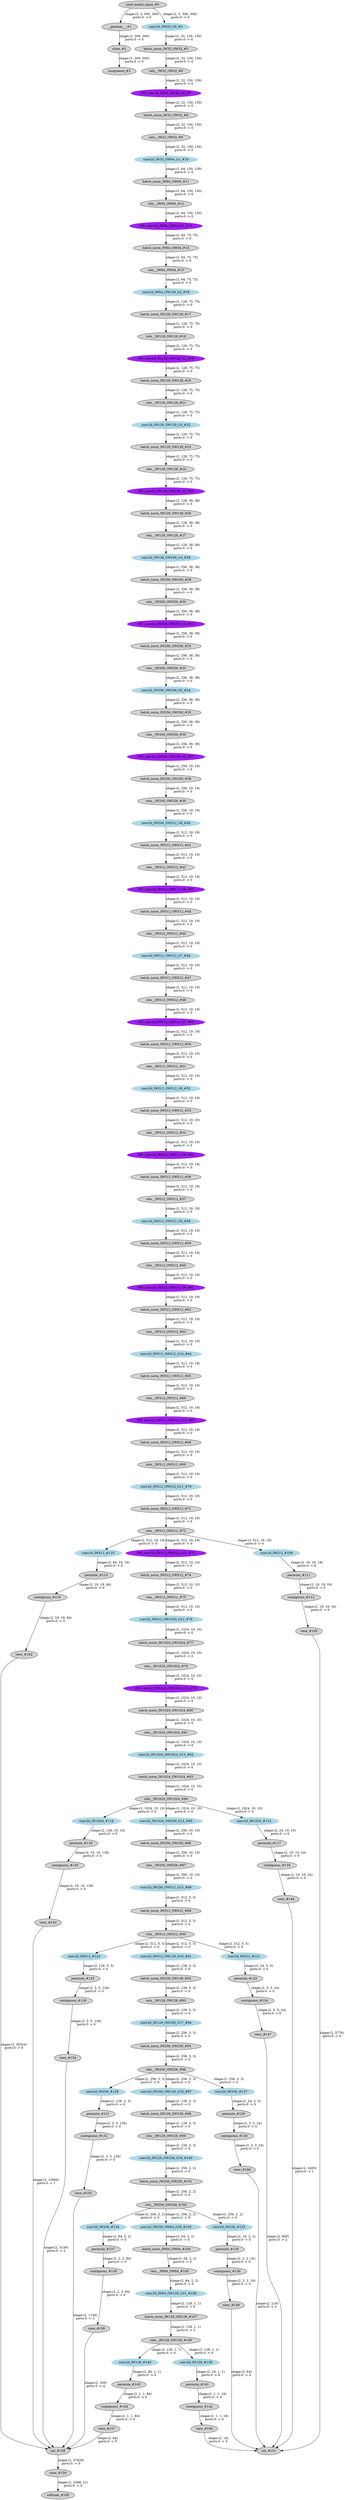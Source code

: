 strict digraph  {
"0 /nncf_model_input_0" [id=0, label="nncf_model_input_#0", style=filled, type=nncf_model_input];
"1 MobileNetSSD/__getitem___0" [id=1, label="__getitem___#1", style=filled, type=__getitem__];
"2 MobileNetSSD/clone_0" [id=2, label="clone_#2", style=filled, type=clone];
"3 MobileNetSSD/unsqueeze_0" [id=3, label="unsqueeze_#3", style=filled, type=unsqueeze];
"4 MobileNetSSD/MultiOutputSequential[basenet]/Sequential[0]/NNCFConv2d[0]/conv2d_0" [color=lightblue, id=4, label="conv2d_OW32_G0_#4", style=filled, type=conv2d];
"5 MobileNetSSD/MultiOutputSequential[basenet]/Sequential[0]/NNCFBatchNorm2d[1]/batch_norm_0" [id=5, label="batch_norm_IW32_OW32_#5", style=filled, type=batch_norm];
"6 MobileNetSSD/MultiOutputSequential[basenet]/Sequential[0]/ReLU[2]/relu__0" [id=6, label="relu__IW32_OW32_#6", style=filled, type=relu_];
"7 MobileNetSSD/MultiOutputSequential[basenet]/Sequential[1]/NNCFConv2d[0]/conv2d_0" [color=purple, id=7, label="DW_conv2d_IW32_OW32_G0_#7", style=filled, type=conv2d];
"8 MobileNetSSD/MultiOutputSequential[basenet]/Sequential[1]/NNCFBatchNorm2d[1]/batch_norm_0" [id=8, label="batch_norm_IW32_OW32_#8", style=filled, type=batch_norm];
"9 MobileNetSSD/MultiOutputSequential[basenet]/Sequential[1]/ReLU[2]/relu__0" [id=9, label="relu__IW32_OW32_#9", style=filled, type=relu_];
"10 MobileNetSSD/MultiOutputSequential[basenet]/Sequential[1]/NNCFConv2d[3]/conv2d_0" [color=lightblue, id=10, label="conv2d_IW32_OW64_G1_#10", style=filled, type=conv2d];
"11 MobileNetSSD/MultiOutputSequential[basenet]/Sequential[1]/NNCFBatchNorm2d[4]/batch_norm_0" [id=11, label="batch_norm_IW64_OW64_#11", style=filled, type=batch_norm];
"12 MobileNetSSD/MultiOutputSequential[basenet]/Sequential[1]/ReLU[5]/relu__0" [id=12, label="relu__IW64_OW64_#12", style=filled, type=relu_];
"13 MobileNetSSD/MultiOutputSequential[basenet]/Sequential[2]/NNCFConv2d[0]/conv2d_0" [color=purple, id=13, label="DW_conv2d_IW64_OW64_G1_#13", style=filled, type=conv2d];
"14 MobileNetSSD/MultiOutputSequential[basenet]/Sequential[2]/NNCFBatchNorm2d[1]/batch_norm_0" [id=14, label="batch_norm_IW64_OW64_#14", style=filled, type=batch_norm];
"15 MobileNetSSD/MultiOutputSequential[basenet]/Sequential[2]/ReLU[2]/relu__0" [id=15, label="relu__IW64_OW64_#15", style=filled, type=relu_];
"16 MobileNetSSD/MultiOutputSequential[basenet]/Sequential[2]/NNCFConv2d[3]/conv2d_0" [color=lightblue, id=16, label="conv2d_IW64_OW128_G2_#16", style=filled, type=conv2d];
"17 MobileNetSSD/MultiOutputSequential[basenet]/Sequential[2]/NNCFBatchNorm2d[4]/batch_norm_0" [id=17, label="batch_norm_IW128_OW128_#17", style=filled, type=batch_norm];
"18 MobileNetSSD/MultiOutputSequential[basenet]/Sequential[2]/ReLU[5]/relu__0" [id=18, label="relu__IW128_OW128_#18", style=filled, type=relu_];
"19 MobileNetSSD/MultiOutputSequential[basenet]/Sequential[3]/NNCFConv2d[0]/conv2d_0" [color=purple, id=19, label="DW_conv2d_IW128_OW128_G2_#19", style=filled, type=conv2d];
"20 MobileNetSSD/MultiOutputSequential[basenet]/Sequential[3]/NNCFBatchNorm2d[1]/batch_norm_0" [id=20, label="batch_norm_IW128_OW128_#20", style=filled, type=batch_norm];
"21 MobileNetSSD/MultiOutputSequential[basenet]/Sequential[3]/ReLU[2]/relu__0" [id=21, label="relu__IW128_OW128_#21", style=filled, type=relu_];
"22 MobileNetSSD/MultiOutputSequential[basenet]/Sequential[3]/NNCFConv2d[3]/conv2d_0" [color=lightblue, id=22, label="conv2d_IW128_OW128_G3_#22", style=filled, type=conv2d];
"23 MobileNetSSD/MultiOutputSequential[basenet]/Sequential[3]/NNCFBatchNorm2d[4]/batch_norm_0" [id=23, label="batch_norm_IW128_OW128_#23", style=filled, type=batch_norm];
"24 MobileNetSSD/MultiOutputSequential[basenet]/Sequential[3]/ReLU[5]/relu__0" [id=24, label="relu__IW128_OW128_#24", style=filled, type=relu_];
"25 MobileNetSSD/MultiOutputSequential[basenet]/Sequential[4]/NNCFConv2d[0]/conv2d_0" [color=purple, id=25, label="DW_conv2d_IW128_OW128_G3_#25", style=filled, type=conv2d];
"26 MobileNetSSD/MultiOutputSequential[basenet]/Sequential[4]/NNCFBatchNorm2d[1]/batch_norm_0" [id=26, label="batch_norm_IW128_OW128_#26", style=filled, type=batch_norm];
"27 MobileNetSSD/MultiOutputSequential[basenet]/Sequential[4]/ReLU[2]/relu__0" [id=27, label="relu__IW128_OW128_#27", style=filled, type=relu_];
"28 MobileNetSSD/MultiOutputSequential[basenet]/Sequential[4]/NNCFConv2d[3]/conv2d_0" [color=lightblue, id=28, label="conv2d_IW128_OW256_G4_#28", style=filled, type=conv2d];
"29 MobileNetSSD/MultiOutputSequential[basenet]/Sequential[4]/NNCFBatchNorm2d[4]/batch_norm_0" [id=29, label="batch_norm_IW256_OW256_#29", style=filled, type=batch_norm];
"30 MobileNetSSD/MultiOutputSequential[basenet]/Sequential[4]/ReLU[5]/relu__0" [id=30, label="relu__IW256_OW256_#30", style=filled, type=relu_];
"31 MobileNetSSD/MultiOutputSequential[basenet]/Sequential[5]/NNCFConv2d[0]/conv2d_0" [color=purple, id=31, label="DW_conv2d_IW256_OW256_G4_#31", style=filled, type=conv2d];
"32 MobileNetSSD/MultiOutputSequential[basenet]/Sequential[5]/NNCFBatchNorm2d[1]/batch_norm_0" [id=32, label="batch_norm_IW256_OW256_#32", style=filled, type=batch_norm];
"33 MobileNetSSD/MultiOutputSequential[basenet]/Sequential[5]/ReLU[2]/relu__0" [id=33, label="relu__IW256_OW256_#33", style=filled, type=relu_];
"34 MobileNetSSD/MultiOutputSequential[basenet]/Sequential[5]/NNCFConv2d[3]/conv2d_0" [color=lightblue, id=34, label="conv2d_IW256_OW256_G5_#34", style=filled, type=conv2d];
"35 MobileNetSSD/MultiOutputSequential[basenet]/Sequential[5]/NNCFBatchNorm2d[4]/batch_norm_0" [id=35, label="batch_norm_IW256_OW256_#35", style=filled, type=batch_norm];
"36 MobileNetSSD/MultiOutputSequential[basenet]/Sequential[5]/ReLU[5]/relu__0" [id=36, label="relu__IW256_OW256_#36", style=filled, type=relu_];
"37 MobileNetSSD/MultiOutputSequential[basenet]/Sequential[6]/NNCFConv2d[0]/conv2d_0" [color=purple, id=37, label="DW_conv2d_IW256_OW256_G5_#37", style=filled, type=conv2d];
"38 MobileNetSSD/MultiOutputSequential[basenet]/Sequential[6]/NNCFBatchNorm2d[1]/batch_norm_0" [id=38, label="batch_norm_IW256_OW256_#38", style=filled, type=batch_norm];
"39 MobileNetSSD/MultiOutputSequential[basenet]/Sequential[6]/ReLU[2]/relu__0" [id=39, label="relu__IW256_OW256_#39", style=filled, type=relu_];
"40 MobileNetSSD/MultiOutputSequential[basenet]/Sequential[6]/NNCFConv2d[3]/conv2d_0" [color=lightblue, id=40, label="conv2d_IW256_OW512_G6_#40", style=filled, type=conv2d];
"41 MobileNetSSD/MultiOutputSequential[basenet]/Sequential[6]/NNCFBatchNorm2d[4]/batch_norm_0" [id=41, label="batch_norm_IW512_OW512_#41", style=filled, type=batch_norm];
"42 MobileNetSSD/MultiOutputSequential[basenet]/Sequential[6]/ReLU[5]/relu__0" [id=42, label="relu__IW512_OW512_#42", style=filled, type=relu_];
"43 MobileNetSSD/MultiOutputSequential[basenet]/Sequential[7]/NNCFConv2d[0]/conv2d_0" [color=purple, id=43, label="DW_conv2d_IW512_OW512_G6_#43", style=filled, type=conv2d];
"44 MobileNetSSD/MultiOutputSequential[basenet]/Sequential[7]/NNCFBatchNorm2d[1]/batch_norm_0" [id=44, label="batch_norm_IW512_OW512_#44", style=filled, type=batch_norm];
"45 MobileNetSSD/MultiOutputSequential[basenet]/Sequential[7]/ReLU[2]/relu__0" [id=45, label="relu__IW512_OW512_#45", style=filled, type=relu_];
"46 MobileNetSSD/MultiOutputSequential[basenet]/Sequential[7]/NNCFConv2d[3]/conv2d_0" [color=lightblue, id=46, label="conv2d_IW512_OW512_G7_#46", style=filled, type=conv2d];
"47 MobileNetSSD/MultiOutputSequential[basenet]/Sequential[7]/NNCFBatchNorm2d[4]/batch_norm_0" [id=47, label="batch_norm_IW512_OW512_#47", style=filled, type=batch_norm];
"48 MobileNetSSD/MultiOutputSequential[basenet]/Sequential[7]/ReLU[5]/relu__0" [id=48, label="relu__IW512_OW512_#48", style=filled, type=relu_];
"49 MobileNetSSD/MultiOutputSequential[basenet]/Sequential[8]/NNCFConv2d[0]/conv2d_0" [color=purple, id=49, label="DW_conv2d_IW512_OW512_G7_#49", style=filled, type=conv2d];
"50 MobileNetSSD/MultiOutputSequential[basenet]/Sequential[8]/NNCFBatchNorm2d[1]/batch_norm_0" [id=50, label="batch_norm_IW512_OW512_#50", style=filled, type=batch_norm];
"51 MobileNetSSD/MultiOutputSequential[basenet]/Sequential[8]/ReLU[2]/relu__0" [id=51, label="relu__IW512_OW512_#51", style=filled, type=relu_];
"52 MobileNetSSD/MultiOutputSequential[basenet]/Sequential[8]/NNCFConv2d[3]/conv2d_0" [color=lightblue, id=52, label="conv2d_IW512_OW512_G8_#52", style=filled, type=conv2d];
"53 MobileNetSSD/MultiOutputSequential[basenet]/Sequential[8]/NNCFBatchNorm2d[4]/batch_norm_0" [id=53, label="batch_norm_IW512_OW512_#53", style=filled, type=batch_norm];
"54 MobileNetSSD/MultiOutputSequential[basenet]/Sequential[8]/ReLU[5]/relu__0" [id=54, label="relu__IW512_OW512_#54", style=filled, type=relu_];
"55 MobileNetSSD/MultiOutputSequential[basenet]/Sequential[9]/NNCFConv2d[0]/conv2d_0" [color=purple, id=55, label="DW_conv2d_IW512_OW512_G8_#55", style=filled, type=conv2d];
"56 MobileNetSSD/MultiOutputSequential[basenet]/Sequential[9]/NNCFBatchNorm2d[1]/batch_norm_0" [id=56, label="batch_norm_IW512_OW512_#56", style=filled, type=batch_norm];
"57 MobileNetSSD/MultiOutputSequential[basenet]/Sequential[9]/ReLU[2]/relu__0" [id=57, label="relu__IW512_OW512_#57", style=filled, type=relu_];
"58 MobileNetSSD/MultiOutputSequential[basenet]/Sequential[9]/NNCFConv2d[3]/conv2d_0" [color=lightblue, id=58, label="conv2d_IW512_OW512_G9_#58", style=filled, type=conv2d];
"59 MobileNetSSD/MultiOutputSequential[basenet]/Sequential[9]/NNCFBatchNorm2d[4]/batch_norm_0" [id=59, label="batch_norm_IW512_OW512_#59", style=filled, type=batch_norm];
"60 MobileNetSSD/MultiOutputSequential[basenet]/Sequential[9]/ReLU[5]/relu__0" [id=60, label="relu__IW512_OW512_#60", style=filled, type=relu_];
"61 MobileNetSSD/MultiOutputSequential[basenet]/Sequential[10]/NNCFConv2d[0]/conv2d_0" [color=purple, id=61, label="DW_conv2d_IW512_OW512_G9_#61", style=filled, type=conv2d];
"62 MobileNetSSD/MultiOutputSequential[basenet]/Sequential[10]/NNCFBatchNorm2d[1]/batch_norm_0" [id=62, label="batch_norm_IW512_OW512_#62", style=filled, type=batch_norm];
"63 MobileNetSSD/MultiOutputSequential[basenet]/Sequential[10]/ReLU[2]/relu__0" [id=63, label="relu__IW512_OW512_#63", style=filled, type=relu_];
"64 MobileNetSSD/MultiOutputSequential[basenet]/Sequential[10]/NNCFConv2d[3]/conv2d_0" [color=lightblue, id=64, label="conv2d_IW512_OW512_G10_#64", style=filled, type=conv2d];
"65 MobileNetSSD/MultiOutputSequential[basenet]/Sequential[10]/NNCFBatchNorm2d[4]/batch_norm_0" [id=65, label="batch_norm_IW512_OW512_#65", style=filled, type=batch_norm];
"66 MobileNetSSD/MultiOutputSequential[basenet]/Sequential[10]/ReLU[5]/relu__0" [id=66, label="relu__IW512_OW512_#66", style=filled, type=relu_];
"67 MobileNetSSD/MultiOutputSequential[basenet]/Sequential[11]/NNCFConv2d[0]/conv2d_0" [color=purple, id=67, label="DW_conv2d_IW512_OW512_G10_#67", style=filled, type=conv2d];
"68 MobileNetSSD/MultiOutputSequential[basenet]/Sequential[11]/NNCFBatchNorm2d[1]/batch_norm_0" [id=68, label="batch_norm_IW512_OW512_#68", style=filled, type=batch_norm];
"69 MobileNetSSD/MultiOutputSequential[basenet]/Sequential[11]/ReLU[2]/relu__0" [id=69, label="relu__IW512_OW512_#69", style=filled, type=relu_];
"70 MobileNetSSD/MultiOutputSequential[basenet]/Sequential[11]/NNCFConv2d[3]/conv2d_0" [color=lightblue, id=70, label="conv2d_IW512_OW512_G11_#70", style=filled, type=conv2d];
"71 MobileNetSSD/MultiOutputSequential[basenet]/Sequential[11]/NNCFBatchNorm2d[4]/batch_norm_0" [id=71, label="batch_norm_IW512_OW512_#71", style=filled, type=batch_norm];
"72 MobileNetSSD/MultiOutputSequential[basenet]/Sequential[11]/ReLU[5]/relu__0" [id=72, label="relu__IW512_OW512_#72", style=filled, type=relu_];
"73 MobileNetSSD/MultiOutputSequential[basenet]/Sequential[12]/NNCFConv2d[0]/conv2d_0" [color=purple, id=73, label="DW_conv2d_IW512_OW512_G11_#73", style=filled, type=conv2d];
"74 MobileNetSSD/MultiOutputSequential[basenet]/Sequential[12]/NNCFBatchNorm2d[1]/batch_norm_0" [id=74, label="batch_norm_IW512_OW512_#74", style=filled, type=batch_norm];
"75 MobileNetSSD/MultiOutputSequential[basenet]/Sequential[12]/ReLU[2]/relu__0" [id=75, label="relu__IW512_OW512_#75", style=filled, type=relu_];
"76 MobileNetSSD/MultiOutputSequential[basenet]/Sequential[12]/NNCFConv2d[3]/conv2d_0" [color=lightblue, id=76, label="conv2d_IW512_OW1024_G12_#76", style=filled, type=conv2d];
"77 MobileNetSSD/MultiOutputSequential[basenet]/Sequential[12]/NNCFBatchNorm2d[4]/batch_norm_0" [id=77, label="batch_norm_IW1024_OW1024_#77", style=filled, type=batch_norm];
"78 MobileNetSSD/MultiOutputSequential[basenet]/Sequential[12]/ReLU[5]/relu__0" [id=78, label="relu__IW1024_OW1024_#78", style=filled, type=relu_];
"79 MobileNetSSD/MultiOutputSequential[basenet]/Sequential[13]/NNCFConv2d[0]/conv2d_0" [color=purple, id=79, label="DW_conv2d_IW1024_OW1024_G12_#79", style=filled, type=conv2d];
"80 MobileNetSSD/MultiOutputSequential[basenet]/Sequential[13]/NNCFBatchNorm2d[1]/batch_norm_0" [id=80, label="batch_norm_IW1024_OW1024_#80", style=filled, type=batch_norm];
"81 MobileNetSSD/MultiOutputSequential[basenet]/Sequential[13]/ReLU[2]/relu__0" [id=81, label="relu__IW1024_OW1024_#81", style=filled, type=relu_];
"82 MobileNetSSD/MultiOutputSequential[basenet]/Sequential[13]/NNCFConv2d[3]/conv2d_0" [color=lightblue, id=82, label="conv2d_IW1024_OW1024_G13_#82", style=filled, type=conv2d];
"83 MobileNetSSD/MultiOutputSequential[basenet]/Sequential[13]/NNCFBatchNorm2d[4]/batch_norm_0" [id=83, label="batch_norm_IW1024_OW1024_#83", style=filled, type=batch_norm];
"84 MobileNetSSD/MultiOutputSequential[basenet]/Sequential[13]/ReLU[5]/relu__0" [id=84, label="relu__IW1024_OW1024_#84", style=filled, type=relu_];
"85 MobileNetSSD/MultiOutputSequential[extras]/Sequential[0]/NNCFConv2d[0]/conv2d_0" [color=lightblue, id=85, label="conv2d_IW1024_OW256_G14_#85", style=filled, type=conv2d];
"86 MobileNetSSD/MultiOutputSequential[extras]/Sequential[0]/NNCFBatchNorm2d[1]/batch_norm_0" [id=86, label="batch_norm_IW256_OW256_#86", style=filled, type=batch_norm];
"87 MobileNetSSD/MultiOutputSequential[extras]/Sequential[0]/ReLU[2]/relu__0" [id=87, label="relu__IW256_OW256_#87", style=filled, type=relu_];
"88 MobileNetSSD/MultiOutputSequential[extras]/Sequential[1]/NNCFConv2d[0]/conv2d_0" [color=lightblue, id=88, label="conv2d_IW256_OW512_G15_#88", style=filled, type=conv2d];
"89 MobileNetSSD/MultiOutputSequential[extras]/Sequential[1]/NNCFBatchNorm2d[1]/batch_norm_0" [id=89, label="batch_norm_IW512_OW512_#89", style=filled, type=batch_norm];
"90 MobileNetSSD/MultiOutputSequential[extras]/Sequential[1]/ReLU[2]/relu__0" [id=90, label="relu__IW512_OW512_#90", style=filled, type=relu_];
"91 MobileNetSSD/MultiOutputSequential[extras]/Sequential[2]/NNCFConv2d[0]/conv2d_0" [color=lightblue, id=91, label="conv2d_IW512_OW128_G16_#91", style=filled, type=conv2d];
"92 MobileNetSSD/MultiOutputSequential[extras]/Sequential[2]/NNCFBatchNorm2d[1]/batch_norm_0" [id=92, label="batch_norm_IW128_OW128_#92", style=filled, type=batch_norm];
"93 MobileNetSSD/MultiOutputSequential[extras]/Sequential[2]/ReLU[2]/relu__0" [id=93, label="relu__IW128_OW128_#93", style=filled, type=relu_];
"94 MobileNetSSD/MultiOutputSequential[extras]/Sequential[3]/NNCFConv2d[0]/conv2d_0" [color=lightblue, id=94, label="conv2d_IW128_OW256_G17_#94", style=filled, type=conv2d];
"95 MobileNetSSD/MultiOutputSequential[extras]/Sequential[3]/NNCFBatchNorm2d[1]/batch_norm_0" [id=95, label="batch_norm_IW256_OW256_#95", style=filled, type=batch_norm];
"96 MobileNetSSD/MultiOutputSequential[extras]/Sequential[3]/ReLU[2]/relu__0" [id=96, label="relu__IW256_OW256_#96", style=filled, type=relu_];
"97 MobileNetSSD/MultiOutputSequential[extras]/Sequential[4]/NNCFConv2d[0]/conv2d_0" [color=lightblue, id=97, label="conv2d_IW256_OW128_G18_#97", style=filled, type=conv2d];
"98 MobileNetSSD/MultiOutputSequential[extras]/Sequential[4]/NNCFBatchNorm2d[1]/batch_norm_0" [id=98, label="batch_norm_IW128_OW128_#98", style=filled, type=batch_norm];
"99 MobileNetSSD/MultiOutputSequential[extras]/Sequential[4]/ReLU[2]/relu__0" [id=99, label="relu__IW128_OW128_#99", style=filled, type=relu_];
"100 MobileNetSSD/MultiOutputSequential[extras]/Sequential[5]/NNCFConv2d[0]/conv2d_0" [color=lightblue, id=100, label="conv2d_IW128_OW256_G19_#100", style=filled, type=conv2d];
"101 MobileNetSSD/MultiOutputSequential[extras]/Sequential[5]/NNCFBatchNorm2d[1]/batch_norm_0" [id=101, label="batch_norm_IW256_OW256_#101", style=filled, type=batch_norm];
"102 MobileNetSSD/MultiOutputSequential[extras]/Sequential[5]/ReLU[2]/relu__0" [id=102, label="relu__IW256_OW256_#102", style=filled, type=relu_];
"103 MobileNetSSD/MultiOutputSequential[extras]/Sequential[6]/NNCFConv2d[0]/conv2d_0" [color=lightblue, id=103, label="conv2d_IW256_OW64_G20_#103", style=filled, type=conv2d];
"104 MobileNetSSD/MultiOutputSequential[extras]/Sequential[6]/NNCFBatchNorm2d[1]/batch_norm_0" [id=104, label="batch_norm_IW64_OW64_#104", style=filled, type=batch_norm];
"105 MobileNetSSD/MultiOutputSequential[extras]/Sequential[6]/ReLU[2]/relu__0" [id=105, label="relu__IW64_OW64_#105", style=filled, type=relu_];
"106 MobileNetSSD/MultiOutputSequential[extras]/Sequential[7]/NNCFConv2d[0]/conv2d_0" [color=lightblue, id=106, label="conv2d_IW64_OW128_G21_#106", style=filled, type=conv2d];
"107 MobileNetSSD/MultiOutputSequential[extras]/Sequential[7]/NNCFBatchNorm2d[1]/batch_norm_0" [id=107, label="batch_norm_IW128_OW128_#107", style=filled, type=batch_norm];
"108 MobileNetSSD/MultiOutputSequential[extras]/Sequential[7]/ReLU[2]/relu__0" [id=108, label="relu__IW128_OW128_#108", style=filled, type=relu_];
"109 MobileNetSSD/SSDDetectionOutput[detection_head]/ModuleList[heads]/SSDHead[0]/NNCFConv2d[loc]/conv2d_0" [color=lightblue, id=109, label="conv2d_IW512_#109", style=filled, type=conv2d];
"110 MobileNetSSD/SSDDetectionOutput[detection_head]/ModuleList[heads]/SSDHead[0]/NNCFConv2d[conf]/conv2d_0" [color=lightblue, id=110, label="conv2d_IW512_#110", style=filled, type=conv2d];
"111 MobileNetSSD/SSDDetectionOutput[detection_head]/ModuleList[heads]/SSDHead[0]/permute_0" [id=111, label="permute_#111", style=filled, type=permute];
"112 MobileNetSSD/SSDDetectionOutput[detection_head]/ModuleList[heads]/SSDHead[0]/contiguous_0" [id=112, label="contiguous_#112", style=filled, type=contiguous];
"113 MobileNetSSD/SSDDetectionOutput[detection_head]/ModuleList[heads]/SSDHead[0]/permute_1" [id=113, label="permute_#113", style=filled, type=permute];
"114 MobileNetSSD/SSDDetectionOutput[detection_head]/ModuleList[heads]/SSDHead[0]/contiguous_1" [id=114, label="contiguous_#114", style=filled, type=contiguous];
"115 MobileNetSSD/SSDDetectionOutput[detection_head]/ModuleList[heads]/SSDHead[1]/NNCFConv2d[loc]/conv2d_0" [color=lightblue, id=115, label="conv2d_IW1024_#115", style=filled, type=conv2d];
"116 MobileNetSSD/SSDDetectionOutput[detection_head]/ModuleList[heads]/SSDHead[1]/NNCFConv2d[conf]/conv2d_0" [color=lightblue, id=116, label="conv2d_IW1024_#116", style=filled, type=conv2d];
"117 MobileNetSSD/SSDDetectionOutput[detection_head]/ModuleList[heads]/SSDHead[1]/permute_0" [id=117, label="permute_#117", style=filled, type=permute];
"118 MobileNetSSD/SSDDetectionOutput[detection_head]/ModuleList[heads]/SSDHead[1]/contiguous_0" [id=118, label="contiguous_#118", style=filled, type=contiguous];
"119 MobileNetSSD/SSDDetectionOutput[detection_head]/ModuleList[heads]/SSDHead[1]/permute_1" [id=119, label="permute_#119", style=filled, type=permute];
"120 MobileNetSSD/SSDDetectionOutput[detection_head]/ModuleList[heads]/SSDHead[1]/contiguous_1" [id=120, label="contiguous_#120", style=filled, type=contiguous];
"121 MobileNetSSD/SSDDetectionOutput[detection_head]/ModuleList[heads]/SSDHead[2]/NNCFConv2d[loc]/conv2d_0" [color=lightblue, id=121, label="conv2d_IW512_#121", style=filled, type=conv2d];
"122 MobileNetSSD/SSDDetectionOutput[detection_head]/ModuleList[heads]/SSDHead[2]/NNCFConv2d[conf]/conv2d_0" [color=lightblue, id=122, label="conv2d_IW512_#122", style=filled, type=conv2d];
"123 MobileNetSSD/SSDDetectionOutput[detection_head]/ModuleList[heads]/SSDHead[2]/permute_0" [id=123, label="permute_#123", style=filled, type=permute];
"124 MobileNetSSD/SSDDetectionOutput[detection_head]/ModuleList[heads]/SSDHead[2]/contiguous_0" [id=124, label="contiguous_#124", style=filled, type=contiguous];
"125 MobileNetSSD/SSDDetectionOutput[detection_head]/ModuleList[heads]/SSDHead[2]/permute_1" [id=125, label="permute_#125", style=filled, type=permute];
"126 MobileNetSSD/SSDDetectionOutput[detection_head]/ModuleList[heads]/SSDHead[2]/contiguous_1" [id=126, label="contiguous_#126", style=filled, type=contiguous];
"127 MobileNetSSD/SSDDetectionOutput[detection_head]/ModuleList[heads]/SSDHead[3]/NNCFConv2d[loc]/conv2d_0" [color=lightblue, id=127, label="conv2d_IW256_#127", style=filled, type=conv2d];
"128 MobileNetSSD/SSDDetectionOutput[detection_head]/ModuleList[heads]/SSDHead[3]/NNCFConv2d[conf]/conv2d_0" [color=lightblue, id=128, label="conv2d_IW256_#128", style=filled, type=conv2d];
"129 MobileNetSSD/SSDDetectionOutput[detection_head]/ModuleList[heads]/SSDHead[3]/permute_0" [id=129, label="permute_#129", style=filled, type=permute];
"130 MobileNetSSD/SSDDetectionOutput[detection_head]/ModuleList[heads]/SSDHead[3]/contiguous_0" [id=130, label="contiguous_#130", style=filled, type=contiguous];
"131 MobileNetSSD/SSDDetectionOutput[detection_head]/ModuleList[heads]/SSDHead[3]/permute_1" [id=131, label="permute_#131", style=filled, type=permute];
"132 MobileNetSSD/SSDDetectionOutput[detection_head]/ModuleList[heads]/SSDHead[3]/contiguous_1" [id=132, label="contiguous_#132", style=filled, type=contiguous];
"133 MobileNetSSD/SSDDetectionOutput[detection_head]/ModuleList[heads]/SSDHead[4]/NNCFConv2d[loc]/conv2d_0" [color=lightblue, id=133, label="conv2d_IW256_#133", style=filled, type=conv2d];
"134 MobileNetSSD/SSDDetectionOutput[detection_head]/ModuleList[heads]/SSDHead[4]/NNCFConv2d[conf]/conv2d_0" [color=lightblue, id=134, label="conv2d_IW256_#134", style=filled, type=conv2d];
"135 MobileNetSSD/SSDDetectionOutput[detection_head]/ModuleList[heads]/SSDHead[4]/permute_0" [id=135, label="permute_#135", style=filled, type=permute];
"136 MobileNetSSD/SSDDetectionOutput[detection_head]/ModuleList[heads]/SSDHead[4]/contiguous_0" [id=136, label="contiguous_#136", style=filled, type=contiguous];
"137 MobileNetSSD/SSDDetectionOutput[detection_head]/ModuleList[heads]/SSDHead[4]/permute_1" [id=137, label="permute_#137", style=filled, type=permute];
"138 MobileNetSSD/SSDDetectionOutput[detection_head]/ModuleList[heads]/SSDHead[4]/contiguous_1" [id=138, label="contiguous_#138", style=filled, type=contiguous];
"139 MobileNetSSD/SSDDetectionOutput[detection_head]/ModuleList[heads]/SSDHead[5]/NNCFConv2d[loc]/conv2d_0" [color=lightblue, id=139, label="conv2d_IW128_#139", style=filled, type=conv2d];
"140 MobileNetSSD/SSDDetectionOutput[detection_head]/ModuleList[heads]/SSDHead[5]/NNCFConv2d[conf]/conv2d_0" [color=lightblue, id=140, label="conv2d_IW128_#140", style=filled, type=conv2d];
"141 MobileNetSSD/SSDDetectionOutput[detection_head]/ModuleList[heads]/SSDHead[5]/permute_0" [id=141, label="permute_#141", style=filled, type=permute];
"142 MobileNetSSD/SSDDetectionOutput[detection_head]/ModuleList[heads]/SSDHead[5]/contiguous_0" [id=142, label="contiguous_#142", style=filled, type=contiguous];
"143 MobileNetSSD/SSDDetectionOutput[detection_head]/ModuleList[heads]/SSDHead[5]/permute_1" [id=143, label="permute_#143", style=filled, type=permute];
"144 MobileNetSSD/SSDDetectionOutput[detection_head]/ModuleList[heads]/SSDHead[5]/contiguous_1" [id=144, label="contiguous_#144", style=filled, type=contiguous];
"145 MobileNetSSD/SSDDetectionOutput[detection_head]/view_0" [id=145, label="view_#145", style=filled, type=view];
"146 MobileNetSSD/SSDDetectionOutput[detection_head]/view_1" [id=146, label="view_#146", style=filled, type=view];
"147 MobileNetSSD/SSDDetectionOutput[detection_head]/view_2" [id=147, label="view_#147", style=filled, type=view];
"148 MobileNetSSD/SSDDetectionOutput[detection_head]/view_3" [id=148, label="view_#148", style=filled, type=view];
"149 MobileNetSSD/SSDDetectionOutput[detection_head]/view_4" [id=149, label="view_#149", style=filled, type=view];
"150 MobileNetSSD/SSDDetectionOutput[detection_head]/view_5" [id=150, label="view_#150", style=filled, type=view];
"151 MobileNetSSD/SSDDetectionOutput[detection_head]/cat_0" [id=151, label="cat_#151", style=filled, type=cat];
"152 MobileNetSSD/SSDDetectionOutput[detection_head]/view_6" [id=152, label="view_#152", style=filled, type=view];
"153 MobileNetSSD/SSDDetectionOutput[detection_head]/view_7" [id=153, label="view_#153", style=filled, type=view];
"154 MobileNetSSD/SSDDetectionOutput[detection_head]/view_8" [id=154, label="view_#154", style=filled, type=view];
"155 MobileNetSSD/SSDDetectionOutput[detection_head]/view_9" [id=155, label="view_#155", style=filled, type=view];
"156 MobileNetSSD/SSDDetectionOutput[detection_head]/view_10" [id=156, label="view_#156", style=filled, type=view];
"157 MobileNetSSD/SSDDetectionOutput[detection_head]/view_11" [id=157, label="view_#157", style=filled, type=view];
"158 MobileNetSSD/SSDDetectionOutput[detection_head]/cat_1" [id=158, label="cat_#158", style=filled, type=cat];
"159 MobileNetSSD/SSDDetectionOutput[detection_head]/view_12" [id=159, label="view_#159", style=filled, type=view];
"160 MobileNetSSD/SSDDetectionOutput[detection_head]/softmax_0" [id=160, label="softmax_#160", style=filled, type=softmax];
"0 /nncf_model_input_0" -> "1 MobileNetSSD/__getitem___0"  [label="shape:(2, 3, 300, 300)\nports:0 -> 0", style=solid];
"0 /nncf_model_input_0" -> "4 MobileNetSSD/MultiOutputSequential[basenet]/Sequential[0]/NNCFConv2d[0]/conv2d_0"  [label="shape:(2, 3, 300, 300)\nports:0 -> 0", style=solid];
"1 MobileNetSSD/__getitem___0" -> "2 MobileNetSSD/clone_0"  [label="shape:(3, 300, 300)\nports:0 -> 0", style=solid];
"2 MobileNetSSD/clone_0" -> "3 MobileNetSSD/unsqueeze_0"  [label="shape:(3, 300, 300)\nports:0 -> 0", style=solid];
"4 MobileNetSSD/MultiOutputSequential[basenet]/Sequential[0]/NNCFConv2d[0]/conv2d_0" -> "5 MobileNetSSD/MultiOutputSequential[basenet]/Sequential[0]/NNCFBatchNorm2d[1]/batch_norm_0"  [label="shape:(2, 32, 150, 150)\nports:0 -> 0", style=solid];
"5 MobileNetSSD/MultiOutputSequential[basenet]/Sequential[0]/NNCFBatchNorm2d[1]/batch_norm_0" -> "6 MobileNetSSD/MultiOutputSequential[basenet]/Sequential[0]/ReLU[2]/relu__0"  [label="shape:(2, 32, 150, 150)\nports:0 -> 0", style=solid];
"6 MobileNetSSD/MultiOutputSequential[basenet]/Sequential[0]/ReLU[2]/relu__0" -> "7 MobileNetSSD/MultiOutputSequential[basenet]/Sequential[1]/NNCFConv2d[0]/conv2d_0"  [label="shape:(2, 32, 150, 150)\nports:0 -> 0", style=solid];
"7 MobileNetSSD/MultiOutputSequential[basenet]/Sequential[1]/NNCFConv2d[0]/conv2d_0" -> "8 MobileNetSSD/MultiOutputSequential[basenet]/Sequential[1]/NNCFBatchNorm2d[1]/batch_norm_0"  [label="shape:(2, 32, 150, 150)\nports:0 -> 0", style=solid];
"8 MobileNetSSD/MultiOutputSequential[basenet]/Sequential[1]/NNCFBatchNorm2d[1]/batch_norm_0" -> "9 MobileNetSSD/MultiOutputSequential[basenet]/Sequential[1]/ReLU[2]/relu__0"  [label="shape:(2, 32, 150, 150)\nports:0 -> 0", style=solid];
"9 MobileNetSSD/MultiOutputSequential[basenet]/Sequential[1]/ReLU[2]/relu__0" -> "10 MobileNetSSD/MultiOutputSequential[basenet]/Sequential[1]/NNCFConv2d[3]/conv2d_0"  [label="shape:(2, 32, 150, 150)\nports:0 -> 0", style=solid];
"10 MobileNetSSD/MultiOutputSequential[basenet]/Sequential[1]/NNCFConv2d[3]/conv2d_0" -> "11 MobileNetSSD/MultiOutputSequential[basenet]/Sequential[1]/NNCFBatchNorm2d[4]/batch_norm_0"  [label="shape:(2, 64, 150, 150)\nports:0 -> 0", style=solid];
"11 MobileNetSSD/MultiOutputSequential[basenet]/Sequential[1]/NNCFBatchNorm2d[4]/batch_norm_0" -> "12 MobileNetSSD/MultiOutputSequential[basenet]/Sequential[1]/ReLU[5]/relu__0"  [label="shape:(2, 64, 150, 150)\nports:0 -> 0", style=solid];
"12 MobileNetSSD/MultiOutputSequential[basenet]/Sequential[1]/ReLU[5]/relu__0" -> "13 MobileNetSSD/MultiOutputSequential[basenet]/Sequential[2]/NNCFConv2d[0]/conv2d_0"  [label="shape:(2, 64, 150, 150)\nports:0 -> 0", style=solid];
"13 MobileNetSSD/MultiOutputSequential[basenet]/Sequential[2]/NNCFConv2d[0]/conv2d_0" -> "14 MobileNetSSD/MultiOutputSequential[basenet]/Sequential[2]/NNCFBatchNorm2d[1]/batch_norm_0"  [label="shape:(2, 64, 75, 75)\nports:0 -> 0", style=solid];
"14 MobileNetSSD/MultiOutputSequential[basenet]/Sequential[2]/NNCFBatchNorm2d[1]/batch_norm_0" -> "15 MobileNetSSD/MultiOutputSequential[basenet]/Sequential[2]/ReLU[2]/relu__0"  [label="shape:(2, 64, 75, 75)\nports:0 -> 0", style=solid];
"15 MobileNetSSD/MultiOutputSequential[basenet]/Sequential[2]/ReLU[2]/relu__0" -> "16 MobileNetSSD/MultiOutputSequential[basenet]/Sequential[2]/NNCFConv2d[3]/conv2d_0"  [label="shape:(2, 64, 75, 75)\nports:0 -> 0", style=solid];
"16 MobileNetSSD/MultiOutputSequential[basenet]/Sequential[2]/NNCFConv2d[3]/conv2d_0" -> "17 MobileNetSSD/MultiOutputSequential[basenet]/Sequential[2]/NNCFBatchNorm2d[4]/batch_norm_0"  [label="shape:(2, 128, 75, 75)\nports:0 -> 0", style=solid];
"17 MobileNetSSD/MultiOutputSequential[basenet]/Sequential[2]/NNCFBatchNorm2d[4]/batch_norm_0" -> "18 MobileNetSSD/MultiOutputSequential[basenet]/Sequential[2]/ReLU[5]/relu__0"  [label="shape:(2, 128, 75, 75)\nports:0 -> 0", style=solid];
"18 MobileNetSSD/MultiOutputSequential[basenet]/Sequential[2]/ReLU[5]/relu__0" -> "19 MobileNetSSD/MultiOutputSequential[basenet]/Sequential[3]/NNCFConv2d[0]/conv2d_0"  [label="shape:(2, 128, 75, 75)\nports:0 -> 0", style=solid];
"19 MobileNetSSD/MultiOutputSequential[basenet]/Sequential[3]/NNCFConv2d[0]/conv2d_0" -> "20 MobileNetSSD/MultiOutputSequential[basenet]/Sequential[3]/NNCFBatchNorm2d[1]/batch_norm_0"  [label="shape:(2, 128, 75, 75)\nports:0 -> 0", style=solid];
"20 MobileNetSSD/MultiOutputSequential[basenet]/Sequential[3]/NNCFBatchNorm2d[1]/batch_norm_0" -> "21 MobileNetSSD/MultiOutputSequential[basenet]/Sequential[3]/ReLU[2]/relu__0"  [label="shape:(2, 128, 75, 75)\nports:0 -> 0", style=solid];
"21 MobileNetSSD/MultiOutputSequential[basenet]/Sequential[3]/ReLU[2]/relu__0" -> "22 MobileNetSSD/MultiOutputSequential[basenet]/Sequential[3]/NNCFConv2d[3]/conv2d_0"  [label="shape:(2, 128, 75, 75)\nports:0 -> 0", style=solid];
"22 MobileNetSSD/MultiOutputSequential[basenet]/Sequential[3]/NNCFConv2d[3]/conv2d_0" -> "23 MobileNetSSD/MultiOutputSequential[basenet]/Sequential[3]/NNCFBatchNorm2d[4]/batch_norm_0"  [label="shape:(2, 128, 75, 75)\nports:0 -> 0", style=solid];
"23 MobileNetSSD/MultiOutputSequential[basenet]/Sequential[3]/NNCFBatchNorm2d[4]/batch_norm_0" -> "24 MobileNetSSD/MultiOutputSequential[basenet]/Sequential[3]/ReLU[5]/relu__0"  [label="shape:(2, 128, 75, 75)\nports:0 -> 0", style=solid];
"24 MobileNetSSD/MultiOutputSequential[basenet]/Sequential[3]/ReLU[5]/relu__0" -> "25 MobileNetSSD/MultiOutputSequential[basenet]/Sequential[4]/NNCFConv2d[0]/conv2d_0"  [label="shape:(2, 128, 75, 75)\nports:0 -> 0", style=solid];
"25 MobileNetSSD/MultiOutputSequential[basenet]/Sequential[4]/NNCFConv2d[0]/conv2d_0" -> "26 MobileNetSSD/MultiOutputSequential[basenet]/Sequential[4]/NNCFBatchNorm2d[1]/batch_norm_0"  [label="shape:(2, 128, 38, 38)\nports:0 -> 0", style=solid];
"26 MobileNetSSD/MultiOutputSequential[basenet]/Sequential[4]/NNCFBatchNorm2d[1]/batch_norm_0" -> "27 MobileNetSSD/MultiOutputSequential[basenet]/Sequential[4]/ReLU[2]/relu__0"  [label="shape:(2, 128, 38, 38)\nports:0 -> 0", style=solid];
"27 MobileNetSSD/MultiOutputSequential[basenet]/Sequential[4]/ReLU[2]/relu__0" -> "28 MobileNetSSD/MultiOutputSequential[basenet]/Sequential[4]/NNCFConv2d[3]/conv2d_0"  [label="shape:(2, 128, 38, 38)\nports:0 -> 0", style=solid];
"28 MobileNetSSD/MultiOutputSequential[basenet]/Sequential[4]/NNCFConv2d[3]/conv2d_0" -> "29 MobileNetSSD/MultiOutputSequential[basenet]/Sequential[4]/NNCFBatchNorm2d[4]/batch_norm_0"  [label="shape:(2, 256, 38, 38)\nports:0 -> 0", style=solid];
"29 MobileNetSSD/MultiOutputSequential[basenet]/Sequential[4]/NNCFBatchNorm2d[4]/batch_norm_0" -> "30 MobileNetSSD/MultiOutputSequential[basenet]/Sequential[4]/ReLU[5]/relu__0"  [label="shape:(2, 256, 38, 38)\nports:0 -> 0", style=solid];
"30 MobileNetSSD/MultiOutputSequential[basenet]/Sequential[4]/ReLU[5]/relu__0" -> "31 MobileNetSSD/MultiOutputSequential[basenet]/Sequential[5]/NNCFConv2d[0]/conv2d_0"  [label="shape:(2, 256, 38, 38)\nports:0 -> 0", style=solid];
"31 MobileNetSSD/MultiOutputSequential[basenet]/Sequential[5]/NNCFConv2d[0]/conv2d_0" -> "32 MobileNetSSD/MultiOutputSequential[basenet]/Sequential[5]/NNCFBatchNorm2d[1]/batch_norm_0"  [label="shape:(2, 256, 38, 38)\nports:0 -> 0", style=solid];
"32 MobileNetSSD/MultiOutputSequential[basenet]/Sequential[5]/NNCFBatchNorm2d[1]/batch_norm_0" -> "33 MobileNetSSD/MultiOutputSequential[basenet]/Sequential[5]/ReLU[2]/relu__0"  [label="shape:(2, 256, 38, 38)\nports:0 -> 0", style=solid];
"33 MobileNetSSD/MultiOutputSequential[basenet]/Sequential[5]/ReLU[2]/relu__0" -> "34 MobileNetSSD/MultiOutputSequential[basenet]/Sequential[5]/NNCFConv2d[3]/conv2d_0"  [label="shape:(2, 256, 38, 38)\nports:0 -> 0", style=solid];
"34 MobileNetSSD/MultiOutputSequential[basenet]/Sequential[5]/NNCFConv2d[3]/conv2d_0" -> "35 MobileNetSSD/MultiOutputSequential[basenet]/Sequential[5]/NNCFBatchNorm2d[4]/batch_norm_0"  [label="shape:(2, 256, 38, 38)\nports:0 -> 0", style=solid];
"35 MobileNetSSD/MultiOutputSequential[basenet]/Sequential[5]/NNCFBatchNorm2d[4]/batch_norm_0" -> "36 MobileNetSSD/MultiOutputSequential[basenet]/Sequential[5]/ReLU[5]/relu__0"  [label="shape:(2, 256, 38, 38)\nports:0 -> 0", style=solid];
"36 MobileNetSSD/MultiOutputSequential[basenet]/Sequential[5]/ReLU[5]/relu__0" -> "37 MobileNetSSD/MultiOutputSequential[basenet]/Sequential[6]/NNCFConv2d[0]/conv2d_0"  [label="shape:(2, 256, 38, 38)\nports:0 -> 0", style=solid];
"37 MobileNetSSD/MultiOutputSequential[basenet]/Sequential[6]/NNCFConv2d[0]/conv2d_0" -> "38 MobileNetSSD/MultiOutputSequential[basenet]/Sequential[6]/NNCFBatchNorm2d[1]/batch_norm_0"  [label="shape:(2, 256, 19, 19)\nports:0 -> 0", style=solid];
"38 MobileNetSSD/MultiOutputSequential[basenet]/Sequential[6]/NNCFBatchNorm2d[1]/batch_norm_0" -> "39 MobileNetSSD/MultiOutputSequential[basenet]/Sequential[6]/ReLU[2]/relu__0"  [label="shape:(2, 256, 19, 19)\nports:0 -> 0", style=solid];
"39 MobileNetSSD/MultiOutputSequential[basenet]/Sequential[6]/ReLU[2]/relu__0" -> "40 MobileNetSSD/MultiOutputSequential[basenet]/Sequential[6]/NNCFConv2d[3]/conv2d_0"  [label="shape:(2, 256, 19, 19)\nports:0 -> 0", style=solid];
"40 MobileNetSSD/MultiOutputSequential[basenet]/Sequential[6]/NNCFConv2d[3]/conv2d_0" -> "41 MobileNetSSD/MultiOutputSequential[basenet]/Sequential[6]/NNCFBatchNorm2d[4]/batch_norm_0"  [label="shape:(2, 512, 19, 19)\nports:0 -> 0", style=solid];
"41 MobileNetSSD/MultiOutputSequential[basenet]/Sequential[6]/NNCFBatchNorm2d[4]/batch_norm_0" -> "42 MobileNetSSD/MultiOutputSequential[basenet]/Sequential[6]/ReLU[5]/relu__0"  [label="shape:(2, 512, 19, 19)\nports:0 -> 0", style=solid];
"42 MobileNetSSD/MultiOutputSequential[basenet]/Sequential[6]/ReLU[5]/relu__0" -> "43 MobileNetSSD/MultiOutputSequential[basenet]/Sequential[7]/NNCFConv2d[0]/conv2d_0"  [label="shape:(2, 512, 19, 19)\nports:0 -> 0", style=solid];
"43 MobileNetSSD/MultiOutputSequential[basenet]/Sequential[7]/NNCFConv2d[0]/conv2d_0" -> "44 MobileNetSSD/MultiOutputSequential[basenet]/Sequential[7]/NNCFBatchNorm2d[1]/batch_norm_0"  [label="shape:(2, 512, 19, 19)\nports:0 -> 0", style=solid];
"44 MobileNetSSD/MultiOutputSequential[basenet]/Sequential[7]/NNCFBatchNorm2d[1]/batch_norm_0" -> "45 MobileNetSSD/MultiOutputSequential[basenet]/Sequential[7]/ReLU[2]/relu__0"  [label="shape:(2, 512, 19, 19)\nports:0 -> 0", style=solid];
"45 MobileNetSSD/MultiOutputSequential[basenet]/Sequential[7]/ReLU[2]/relu__0" -> "46 MobileNetSSD/MultiOutputSequential[basenet]/Sequential[7]/NNCFConv2d[3]/conv2d_0"  [label="shape:(2, 512, 19, 19)\nports:0 -> 0", style=solid];
"46 MobileNetSSD/MultiOutputSequential[basenet]/Sequential[7]/NNCFConv2d[3]/conv2d_0" -> "47 MobileNetSSD/MultiOutputSequential[basenet]/Sequential[7]/NNCFBatchNorm2d[4]/batch_norm_0"  [label="shape:(2, 512, 19, 19)\nports:0 -> 0", style=solid];
"47 MobileNetSSD/MultiOutputSequential[basenet]/Sequential[7]/NNCFBatchNorm2d[4]/batch_norm_0" -> "48 MobileNetSSD/MultiOutputSequential[basenet]/Sequential[7]/ReLU[5]/relu__0"  [label="shape:(2, 512, 19, 19)\nports:0 -> 0", style=solid];
"48 MobileNetSSD/MultiOutputSequential[basenet]/Sequential[7]/ReLU[5]/relu__0" -> "49 MobileNetSSD/MultiOutputSequential[basenet]/Sequential[8]/NNCFConv2d[0]/conv2d_0"  [label="shape:(2, 512, 19, 19)\nports:0 -> 0", style=solid];
"49 MobileNetSSD/MultiOutputSequential[basenet]/Sequential[8]/NNCFConv2d[0]/conv2d_0" -> "50 MobileNetSSD/MultiOutputSequential[basenet]/Sequential[8]/NNCFBatchNorm2d[1]/batch_norm_0"  [label="shape:(2, 512, 19, 19)\nports:0 -> 0", style=solid];
"50 MobileNetSSD/MultiOutputSequential[basenet]/Sequential[8]/NNCFBatchNorm2d[1]/batch_norm_0" -> "51 MobileNetSSD/MultiOutputSequential[basenet]/Sequential[8]/ReLU[2]/relu__0"  [label="shape:(2, 512, 19, 19)\nports:0 -> 0", style=solid];
"51 MobileNetSSD/MultiOutputSequential[basenet]/Sequential[8]/ReLU[2]/relu__0" -> "52 MobileNetSSD/MultiOutputSequential[basenet]/Sequential[8]/NNCFConv2d[3]/conv2d_0"  [label="shape:(2, 512, 19, 19)\nports:0 -> 0", style=solid];
"52 MobileNetSSD/MultiOutputSequential[basenet]/Sequential[8]/NNCFConv2d[3]/conv2d_0" -> "53 MobileNetSSD/MultiOutputSequential[basenet]/Sequential[8]/NNCFBatchNorm2d[4]/batch_norm_0"  [label="shape:(2, 512, 19, 19)\nports:0 -> 0", style=solid];
"53 MobileNetSSD/MultiOutputSequential[basenet]/Sequential[8]/NNCFBatchNorm2d[4]/batch_norm_0" -> "54 MobileNetSSD/MultiOutputSequential[basenet]/Sequential[8]/ReLU[5]/relu__0"  [label="shape:(2, 512, 19, 19)\nports:0 -> 0", style=solid];
"54 MobileNetSSD/MultiOutputSequential[basenet]/Sequential[8]/ReLU[5]/relu__0" -> "55 MobileNetSSD/MultiOutputSequential[basenet]/Sequential[9]/NNCFConv2d[0]/conv2d_0"  [label="shape:(2, 512, 19, 19)\nports:0 -> 0", style=solid];
"55 MobileNetSSD/MultiOutputSequential[basenet]/Sequential[9]/NNCFConv2d[0]/conv2d_0" -> "56 MobileNetSSD/MultiOutputSequential[basenet]/Sequential[9]/NNCFBatchNorm2d[1]/batch_norm_0"  [label="shape:(2, 512, 19, 19)\nports:0 -> 0", style=solid];
"56 MobileNetSSD/MultiOutputSequential[basenet]/Sequential[9]/NNCFBatchNorm2d[1]/batch_norm_0" -> "57 MobileNetSSD/MultiOutputSequential[basenet]/Sequential[9]/ReLU[2]/relu__0"  [label="shape:(2, 512, 19, 19)\nports:0 -> 0", style=solid];
"57 MobileNetSSD/MultiOutputSequential[basenet]/Sequential[9]/ReLU[2]/relu__0" -> "58 MobileNetSSD/MultiOutputSequential[basenet]/Sequential[9]/NNCFConv2d[3]/conv2d_0"  [label="shape:(2, 512, 19, 19)\nports:0 -> 0", style=solid];
"58 MobileNetSSD/MultiOutputSequential[basenet]/Sequential[9]/NNCFConv2d[3]/conv2d_0" -> "59 MobileNetSSD/MultiOutputSequential[basenet]/Sequential[9]/NNCFBatchNorm2d[4]/batch_norm_0"  [label="shape:(2, 512, 19, 19)\nports:0 -> 0", style=solid];
"59 MobileNetSSD/MultiOutputSequential[basenet]/Sequential[9]/NNCFBatchNorm2d[4]/batch_norm_0" -> "60 MobileNetSSD/MultiOutputSequential[basenet]/Sequential[9]/ReLU[5]/relu__0"  [label="shape:(2, 512, 19, 19)\nports:0 -> 0", style=solid];
"60 MobileNetSSD/MultiOutputSequential[basenet]/Sequential[9]/ReLU[5]/relu__0" -> "61 MobileNetSSD/MultiOutputSequential[basenet]/Sequential[10]/NNCFConv2d[0]/conv2d_0"  [label="shape:(2, 512, 19, 19)\nports:0 -> 0", style=solid];
"61 MobileNetSSD/MultiOutputSequential[basenet]/Sequential[10]/NNCFConv2d[0]/conv2d_0" -> "62 MobileNetSSD/MultiOutputSequential[basenet]/Sequential[10]/NNCFBatchNorm2d[1]/batch_norm_0"  [label="shape:(2, 512, 19, 19)\nports:0 -> 0", style=solid];
"62 MobileNetSSD/MultiOutputSequential[basenet]/Sequential[10]/NNCFBatchNorm2d[1]/batch_norm_0" -> "63 MobileNetSSD/MultiOutputSequential[basenet]/Sequential[10]/ReLU[2]/relu__0"  [label="shape:(2, 512, 19, 19)\nports:0 -> 0", style=solid];
"63 MobileNetSSD/MultiOutputSequential[basenet]/Sequential[10]/ReLU[2]/relu__0" -> "64 MobileNetSSD/MultiOutputSequential[basenet]/Sequential[10]/NNCFConv2d[3]/conv2d_0"  [label="shape:(2, 512, 19, 19)\nports:0 -> 0", style=solid];
"64 MobileNetSSD/MultiOutputSequential[basenet]/Sequential[10]/NNCFConv2d[3]/conv2d_0" -> "65 MobileNetSSD/MultiOutputSequential[basenet]/Sequential[10]/NNCFBatchNorm2d[4]/batch_norm_0"  [label="shape:(2, 512, 19, 19)\nports:0 -> 0", style=solid];
"65 MobileNetSSD/MultiOutputSequential[basenet]/Sequential[10]/NNCFBatchNorm2d[4]/batch_norm_0" -> "66 MobileNetSSD/MultiOutputSequential[basenet]/Sequential[10]/ReLU[5]/relu__0"  [label="shape:(2, 512, 19, 19)\nports:0 -> 0", style=solid];
"66 MobileNetSSD/MultiOutputSequential[basenet]/Sequential[10]/ReLU[5]/relu__0" -> "67 MobileNetSSD/MultiOutputSequential[basenet]/Sequential[11]/NNCFConv2d[0]/conv2d_0"  [label="shape:(2, 512, 19, 19)\nports:0 -> 0", style=solid];
"67 MobileNetSSD/MultiOutputSequential[basenet]/Sequential[11]/NNCFConv2d[0]/conv2d_0" -> "68 MobileNetSSD/MultiOutputSequential[basenet]/Sequential[11]/NNCFBatchNorm2d[1]/batch_norm_0"  [label="shape:(2, 512, 19, 19)\nports:0 -> 0", style=solid];
"68 MobileNetSSD/MultiOutputSequential[basenet]/Sequential[11]/NNCFBatchNorm2d[1]/batch_norm_0" -> "69 MobileNetSSD/MultiOutputSequential[basenet]/Sequential[11]/ReLU[2]/relu__0"  [label="shape:(2, 512, 19, 19)\nports:0 -> 0", style=solid];
"69 MobileNetSSD/MultiOutputSequential[basenet]/Sequential[11]/ReLU[2]/relu__0" -> "70 MobileNetSSD/MultiOutputSequential[basenet]/Sequential[11]/NNCFConv2d[3]/conv2d_0"  [label="shape:(2, 512, 19, 19)\nports:0 -> 0", style=solid];
"70 MobileNetSSD/MultiOutputSequential[basenet]/Sequential[11]/NNCFConv2d[3]/conv2d_0" -> "71 MobileNetSSD/MultiOutputSequential[basenet]/Sequential[11]/NNCFBatchNorm2d[4]/batch_norm_0"  [label="shape:(2, 512, 19, 19)\nports:0 -> 0", style=solid];
"71 MobileNetSSD/MultiOutputSequential[basenet]/Sequential[11]/NNCFBatchNorm2d[4]/batch_norm_0" -> "72 MobileNetSSD/MultiOutputSequential[basenet]/Sequential[11]/ReLU[5]/relu__0"  [label="shape:(2, 512, 19, 19)\nports:0 -> 0", style=solid];
"72 MobileNetSSD/MultiOutputSequential[basenet]/Sequential[11]/ReLU[5]/relu__0" -> "73 MobileNetSSD/MultiOutputSequential[basenet]/Sequential[12]/NNCFConv2d[0]/conv2d_0"  [label="shape:(2, 512, 19, 19)\nports:0 -> 0", style=solid];
"72 MobileNetSSD/MultiOutputSequential[basenet]/Sequential[11]/ReLU[5]/relu__0" -> "109 MobileNetSSD/SSDDetectionOutput[detection_head]/ModuleList[heads]/SSDHead[0]/NNCFConv2d[loc]/conv2d_0"  [label="shape:(2, 512, 19, 19)\nports:0 -> 0", style=solid];
"72 MobileNetSSD/MultiOutputSequential[basenet]/Sequential[11]/ReLU[5]/relu__0" -> "110 MobileNetSSD/SSDDetectionOutput[detection_head]/ModuleList[heads]/SSDHead[0]/NNCFConv2d[conf]/conv2d_0"  [label="shape:(2, 512, 19, 19)\nports:0 -> 0", style=solid];
"73 MobileNetSSD/MultiOutputSequential[basenet]/Sequential[12]/NNCFConv2d[0]/conv2d_0" -> "74 MobileNetSSD/MultiOutputSequential[basenet]/Sequential[12]/NNCFBatchNorm2d[1]/batch_norm_0"  [label="shape:(2, 512, 10, 10)\nports:0 -> 0", style=solid];
"74 MobileNetSSD/MultiOutputSequential[basenet]/Sequential[12]/NNCFBatchNorm2d[1]/batch_norm_0" -> "75 MobileNetSSD/MultiOutputSequential[basenet]/Sequential[12]/ReLU[2]/relu__0"  [label="shape:(2, 512, 10, 10)\nports:0 -> 0", style=solid];
"75 MobileNetSSD/MultiOutputSequential[basenet]/Sequential[12]/ReLU[2]/relu__0" -> "76 MobileNetSSD/MultiOutputSequential[basenet]/Sequential[12]/NNCFConv2d[3]/conv2d_0"  [label="shape:(2, 512, 10, 10)\nports:0 -> 0", style=solid];
"76 MobileNetSSD/MultiOutputSequential[basenet]/Sequential[12]/NNCFConv2d[3]/conv2d_0" -> "77 MobileNetSSD/MultiOutputSequential[basenet]/Sequential[12]/NNCFBatchNorm2d[4]/batch_norm_0"  [label="shape:(2, 1024, 10, 10)\nports:0 -> 0", style=solid];
"77 MobileNetSSD/MultiOutputSequential[basenet]/Sequential[12]/NNCFBatchNorm2d[4]/batch_norm_0" -> "78 MobileNetSSD/MultiOutputSequential[basenet]/Sequential[12]/ReLU[5]/relu__0"  [label="shape:(2, 1024, 10, 10)\nports:0 -> 0", style=solid];
"78 MobileNetSSD/MultiOutputSequential[basenet]/Sequential[12]/ReLU[5]/relu__0" -> "79 MobileNetSSD/MultiOutputSequential[basenet]/Sequential[13]/NNCFConv2d[0]/conv2d_0"  [label="shape:(2, 1024, 10, 10)\nports:0 -> 0", style=solid];
"79 MobileNetSSD/MultiOutputSequential[basenet]/Sequential[13]/NNCFConv2d[0]/conv2d_0" -> "80 MobileNetSSD/MultiOutputSequential[basenet]/Sequential[13]/NNCFBatchNorm2d[1]/batch_norm_0"  [label="shape:(2, 1024, 10, 10)\nports:0 -> 0", style=solid];
"80 MobileNetSSD/MultiOutputSequential[basenet]/Sequential[13]/NNCFBatchNorm2d[1]/batch_norm_0" -> "81 MobileNetSSD/MultiOutputSequential[basenet]/Sequential[13]/ReLU[2]/relu__0"  [label="shape:(2, 1024, 10, 10)\nports:0 -> 0", style=solid];
"81 MobileNetSSD/MultiOutputSequential[basenet]/Sequential[13]/ReLU[2]/relu__0" -> "82 MobileNetSSD/MultiOutputSequential[basenet]/Sequential[13]/NNCFConv2d[3]/conv2d_0"  [label="shape:(2, 1024, 10, 10)\nports:0 -> 0", style=solid];
"82 MobileNetSSD/MultiOutputSequential[basenet]/Sequential[13]/NNCFConv2d[3]/conv2d_0" -> "83 MobileNetSSD/MultiOutputSequential[basenet]/Sequential[13]/NNCFBatchNorm2d[4]/batch_norm_0"  [label="shape:(2, 1024, 10, 10)\nports:0 -> 0", style=solid];
"83 MobileNetSSD/MultiOutputSequential[basenet]/Sequential[13]/NNCFBatchNorm2d[4]/batch_norm_0" -> "84 MobileNetSSD/MultiOutputSequential[basenet]/Sequential[13]/ReLU[5]/relu__0"  [label="shape:(2, 1024, 10, 10)\nports:0 -> 0", style=solid];
"84 MobileNetSSD/MultiOutputSequential[basenet]/Sequential[13]/ReLU[5]/relu__0" -> "85 MobileNetSSD/MultiOutputSequential[extras]/Sequential[0]/NNCFConv2d[0]/conv2d_0"  [label="shape:(2, 1024, 10, 10)\nports:0 -> 0", style=solid];
"84 MobileNetSSD/MultiOutputSequential[basenet]/Sequential[13]/ReLU[5]/relu__0" -> "115 MobileNetSSD/SSDDetectionOutput[detection_head]/ModuleList[heads]/SSDHead[1]/NNCFConv2d[loc]/conv2d_0"  [label="shape:(2, 1024, 10, 10)\nports:0 -> 0", style=solid];
"84 MobileNetSSD/MultiOutputSequential[basenet]/Sequential[13]/ReLU[5]/relu__0" -> "116 MobileNetSSD/SSDDetectionOutput[detection_head]/ModuleList[heads]/SSDHead[1]/NNCFConv2d[conf]/conv2d_0"  [label="shape:(2, 1024, 10, 10)\nports:0 -> 0", style=solid];
"85 MobileNetSSD/MultiOutputSequential[extras]/Sequential[0]/NNCFConv2d[0]/conv2d_0" -> "86 MobileNetSSD/MultiOutputSequential[extras]/Sequential[0]/NNCFBatchNorm2d[1]/batch_norm_0"  [label="shape:(2, 256, 10, 10)\nports:0 -> 0", style=solid];
"86 MobileNetSSD/MultiOutputSequential[extras]/Sequential[0]/NNCFBatchNorm2d[1]/batch_norm_0" -> "87 MobileNetSSD/MultiOutputSequential[extras]/Sequential[0]/ReLU[2]/relu__0"  [label="shape:(2, 256, 10, 10)\nports:0 -> 0", style=solid];
"87 MobileNetSSD/MultiOutputSequential[extras]/Sequential[0]/ReLU[2]/relu__0" -> "88 MobileNetSSD/MultiOutputSequential[extras]/Sequential[1]/NNCFConv2d[0]/conv2d_0"  [label="shape:(2, 256, 10, 10)\nports:0 -> 0", style=solid];
"88 MobileNetSSD/MultiOutputSequential[extras]/Sequential[1]/NNCFConv2d[0]/conv2d_0" -> "89 MobileNetSSD/MultiOutputSequential[extras]/Sequential[1]/NNCFBatchNorm2d[1]/batch_norm_0"  [label="shape:(2, 512, 5, 5)\nports:0 -> 0", style=solid];
"89 MobileNetSSD/MultiOutputSequential[extras]/Sequential[1]/NNCFBatchNorm2d[1]/batch_norm_0" -> "90 MobileNetSSD/MultiOutputSequential[extras]/Sequential[1]/ReLU[2]/relu__0"  [label="shape:(2, 512, 5, 5)\nports:0 -> 0", style=solid];
"90 MobileNetSSD/MultiOutputSequential[extras]/Sequential[1]/ReLU[2]/relu__0" -> "91 MobileNetSSD/MultiOutputSequential[extras]/Sequential[2]/NNCFConv2d[0]/conv2d_0"  [label="shape:(2, 512, 5, 5)\nports:0 -> 0", style=solid];
"90 MobileNetSSD/MultiOutputSequential[extras]/Sequential[1]/ReLU[2]/relu__0" -> "121 MobileNetSSD/SSDDetectionOutput[detection_head]/ModuleList[heads]/SSDHead[2]/NNCFConv2d[loc]/conv2d_0"  [label="shape:(2, 512, 5, 5)\nports:0 -> 0", style=solid];
"90 MobileNetSSD/MultiOutputSequential[extras]/Sequential[1]/ReLU[2]/relu__0" -> "122 MobileNetSSD/SSDDetectionOutput[detection_head]/ModuleList[heads]/SSDHead[2]/NNCFConv2d[conf]/conv2d_0"  [label="shape:(2, 512, 5, 5)\nports:0 -> 0", style=solid];
"91 MobileNetSSD/MultiOutputSequential[extras]/Sequential[2]/NNCFConv2d[0]/conv2d_0" -> "92 MobileNetSSD/MultiOutputSequential[extras]/Sequential[2]/NNCFBatchNorm2d[1]/batch_norm_0"  [label="shape:(2, 128, 5, 5)\nports:0 -> 0", style=solid];
"92 MobileNetSSD/MultiOutputSequential[extras]/Sequential[2]/NNCFBatchNorm2d[1]/batch_norm_0" -> "93 MobileNetSSD/MultiOutputSequential[extras]/Sequential[2]/ReLU[2]/relu__0"  [label="shape:(2, 128, 5, 5)\nports:0 -> 0", style=solid];
"93 MobileNetSSD/MultiOutputSequential[extras]/Sequential[2]/ReLU[2]/relu__0" -> "94 MobileNetSSD/MultiOutputSequential[extras]/Sequential[3]/NNCFConv2d[0]/conv2d_0"  [label="shape:(2, 128, 5, 5)\nports:0 -> 0", style=solid];
"94 MobileNetSSD/MultiOutputSequential[extras]/Sequential[3]/NNCFConv2d[0]/conv2d_0" -> "95 MobileNetSSD/MultiOutputSequential[extras]/Sequential[3]/NNCFBatchNorm2d[1]/batch_norm_0"  [label="shape:(2, 256, 3, 3)\nports:0 -> 0", style=solid];
"95 MobileNetSSD/MultiOutputSequential[extras]/Sequential[3]/NNCFBatchNorm2d[1]/batch_norm_0" -> "96 MobileNetSSD/MultiOutputSequential[extras]/Sequential[3]/ReLU[2]/relu__0"  [label="shape:(2, 256, 3, 3)\nports:0 -> 0", style=solid];
"96 MobileNetSSD/MultiOutputSequential[extras]/Sequential[3]/ReLU[2]/relu__0" -> "97 MobileNetSSD/MultiOutputSequential[extras]/Sequential[4]/NNCFConv2d[0]/conv2d_0"  [label="shape:(2, 256, 3, 3)\nports:0 -> 0", style=solid];
"96 MobileNetSSD/MultiOutputSequential[extras]/Sequential[3]/ReLU[2]/relu__0" -> "127 MobileNetSSD/SSDDetectionOutput[detection_head]/ModuleList[heads]/SSDHead[3]/NNCFConv2d[loc]/conv2d_0"  [label="shape:(2, 256, 3, 3)\nports:0 -> 0", style=solid];
"96 MobileNetSSD/MultiOutputSequential[extras]/Sequential[3]/ReLU[2]/relu__0" -> "128 MobileNetSSD/SSDDetectionOutput[detection_head]/ModuleList[heads]/SSDHead[3]/NNCFConv2d[conf]/conv2d_0"  [label="shape:(2, 256, 3, 3)\nports:0 -> 0", style=solid];
"97 MobileNetSSD/MultiOutputSequential[extras]/Sequential[4]/NNCFConv2d[0]/conv2d_0" -> "98 MobileNetSSD/MultiOutputSequential[extras]/Sequential[4]/NNCFBatchNorm2d[1]/batch_norm_0"  [label="shape:(2, 128, 3, 3)\nports:0 -> 0", style=solid];
"98 MobileNetSSD/MultiOutputSequential[extras]/Sequential[4]/NNCFBatchNorm2d[1]/batch_norm_0" -> "99 MobileNetSSD/MultiOutputSequential[extras]/Sequential[4]/ReLU[2]/relu__0"  [label="shape:(2, 128, 3, 3)\nports:0 -> 0", style=solid];
"99 MobileNetSSD/MultiOutputSequential[extras]/Sequential[4]/ReLU[2]/relu__0" -> "100 MobileNetSSD/MultiOutputSequential[extras]/Sequential[5]/NNCFConv2d[0]/conv2d_0"  [label="shape:(2, 128, 3, 3)\nports:0 -> 0", style=solid];
"100 MobileNetSSD/MultiOutputSequential[extras]/Sequential[5]/NNCFConv2d[0]/conv2d_0" -> "101 MobileNetSSD/MultiOutputSequential[extras]/Sequential[5]/NNCFBatchNorm2d[1]/batch_norm_0"  [label="shape:(2, 256, 2, 2)\nports:0 -> 0", style=solid];
"101 MobileNetSSD/MultiOutputSequential[extras]/Sequential[5]/NNCFBatchNorm2d[1]/batch_norm_0" -> "102 MobileNetSSD/MultiOutputSequential[extras]/Sequential[5]/ReLU[2]/relu__0"  [label="shape:(2, 256, 2, 2)\nports:0 -> 0", style=solid];
"102 MobileNetSSD/MultiOutputSequential[extras]/Sequential[5]/ReLU[2]/relu__0" -> "103 MobileNetSSD/MultiOutputSequential[extras]/Sequential[6]/NNCFConv2d[0]/conv2d_0"  [label="shape:(2, 256, 2, 2)\nports:0 -> 0", style=solid];
"102 MobileNetSSD/MultiOutputSequential[extras]/Sequential[5]/ReLU[2]/relu__0" -> "133 MobileNetSSD/SSDDetectionOutput[detection_head]/ModuleList[heads]/SSDHead[4]/NNCFConv2d[loc]/conv2d_0"  [label="shape:(2, 256, 2, 2)\nports:0 -> 0", style=solid];
"102 MobileNetSSD/MultiOutputSequential[extras]/Sequential[5]/ReLU[2]/relu__0" -> "134 MobileNetSSD/SSDDetectionOutput[detection_head]/ModuleList[heads]/SSDHead[4]/NNCFConv2d[conf]/conv2d_0"  [label="shape:(2, 256, 2, 2)\nports:0 -> 0", style=solid];
"103 MobileNetSSD/MultiOutputSequential[extras]/Sequential[6]/NNCFConv2d[0]/conv2d_0" -> "104 MobileNetSSD/MultiOutputSequential[extras]/Sequential[6]/NNCFBatchNorm2d[1]/batch_norm_0"  [label="shape:(2, 64, 2, 2)\nports:0 -> 0", style=solid];
"104 MobileNetSSD/MultiOutputSequential[extras]/Sequential[6]/NNCFBatchNorm2d[1]/batch_norm_0" -> "105 MobileNetSSD/MultiOutputSequential[extras]/Sequential[6]/ReLU[2]/relu__0"  [label="shape:(2, 64, 2, 2)\nports:0 -> 0", style=solid];
"105 MobileNetSSD/MultiOutputSequential[extras]/Sequential[6]/ReLU[2]/relu__0" -> "106 MobileNetSSD/MultiOutputSequential[extras]/Sequential[7]/NNCFConv2d[0]/conv2d_0"  [label="shape:(2, 64, 2, 2)\nports:0 -> 0", style=solid];
"106 MobileNetSSD/MultiOutputSequential[extras]/Sequential[7]/NNCFConv2d[0]/conv2d_0" -> "107 MobileNetSSD/MultiOutputSequential[extras]/Sequential[7]/NNCFBatchNorm2d[1]/batch_norm_0"  [label="shape:(2, 128, 1, 1)\nports:0 -> 0", style=solid];
"107 MobileNetSSD/MultiOutputSequential[extras]/Sequential[7]/NNCFBatchNorm2d[1]/batch_norm_0" -> "108 MobileNetSSD/MultiOutputSequential[extras]/Sequential[7]/ReLU[2]/relu__0"  [label="shape:(2, 128, 1, 1)\nports:0 -> 0", style=solid];
"108 MobileNetSSD/MultiOutputSequential[extras]/Sequential[7]/ReLU[2]/relu__0" -> "139 MobileNetSSD/SSDDetectionOutput[detection_head]/ModuleList[heads]/SSDHead[5]/NNCFConv2d[loc]/conv2d_0"  [label="shape:(2, 128, 1, 1)\nports:0 -> 0", style=solid];
"108 MobileNetSSD/MultiOutputSequential[extras]/Sequential[7]/ReLU[2]/relu__0" -> "140 MobileNetSSD/SSDDetectionOutput[detection_head]/ModuleList[heads]/SSDHead[5]/NNCFConv2d[conf]/conv2d_0"  [label="shape:(2, 128, 1, 1)\nports:0 -> 0", style=solid];
"109 MobileNetSSD/SSDDetectionOutput[detection_head]/ModuleList[heads]/SSDHead[0]/NNCFConv2d[loc]/conv2d_0" -> "111 MobileNetSSD/SSDDetectionOutput[detection_head]/ModuleList[heads]/SSDHead[0]/permute_0"  [label="shape:(2, 16, 19, 19)\nports:0 -> 0", style=solid];
"110 MobileNetSSD/SSDDetectionOutput[detection_head]/ModuleList[heads]/SSDHead[0]/NNCFConv2d[conf]/conv2d_0" -> "113 MobileNetSSD/SSDDetectionOutput[detection_head]/ModuleList[heads]/SSDHead[0]/permute_1"  [label="shape:(2, 84, 19, 19)\nports:0 -> 0", style=solid];
"111 MobileNetSSD/SSDDetectionOutput[detection_head]/ModuleList[heads]/SSDHead[0]/permute_0" -> "112 MobileNetSSD/SSDDetectionOutput[detection_head]/ModuleList[heads]/SSDHead[0]/contiguous_0"  [label="shape:(2, 19, 19, 16)\nports:0 -> 0", style=solid];
"112 MobileNetSSD/SSDDetectionOutput[detection_head]/ModuleList[heads]/SSDHead[0]/contiguous_0" -> "145 MobileNetSSD/SSDDetectionOutput[detection_head]/view_0"  [label="shape:(2, 19, 19, 16)\nports:0 -> 0", style=solid];
"113 MobileNetSSD/SSDDetectionOutput[detection_head]/ModuleList[heads]/SSDHead[0]/permute_1" -> "114 MobileNetSSD/SSDDetectionOutput[detection_head]/ModuleList[heads]/SSDHead[0]/contiguous_1"  [label="shape:(2, 19, 19, 84)\nports:0 -> 0", style=solid];
"114 MobileNetSSD/SSDDetectionOutput[detection_head]/ModuleList[heads]/SSDHead[0]/contiguous_1" -> "152 MobileNetSSD/SSDDetectionOutput[detection_head]/view_6"  [label="shape:(2, 19, 19, 84)\nports:0 -> 0", style=solid];
"115 MobileNetSSD/SSDDetectionOutput[detection_head]/ModuleList[heads]/SSDHead[1]/NNCFConv2d[loc]/conv2d_0" -> "117 MobileNetSSD/SSDDetectionOutput[detection_head]/ModuleList[heads]/SSDHead[1]/permute_0"  [label="shape:(2, 24, 10, 10)\nports:0 -> 0", style=solid];
"116 MobileNetSSD/SSDDetectionOutput[detection_head]/ModuleList[heads]/SSDHead[1]/NNCFConv2d[conf]/conv2d_0" -> "119 MobileNetSSD/SSDDetectionOutput[detection_head]/ModuleList[heads]/SSDHead[1]/permute_1"  [label="shape:(2, 126, 10, 10)\nports:0 -> 0", style=solid];
"117 MobileNetSSD/SSDDetectionOutput[detection_head]/ModuleList[heads]/SSDHead[1]/permute_0" -> "118 MobileNetSSD/SSDDetectionOutput[detection_head]/ModuleList[heads]/SSDHead[1]/contiguous_0"  [label="shape:(2, 10, 10, 24)\nports:0 -> 0", style=solid];
"118 MobileNetSSD/SSDDetectionOutput[detection_head]/ModuleList[heads]/SSDHead[1]/contiguous_0" -> "146 MobileNetSSD/SSDDetectionOutput[detection_head]/view_1"  [label="shape:(2, 10, 10, 24)\nports:0 -> 0", style=solid];
"119 MobileNetSSD/SSDDetectionOutput[detection_head]/ModuleList[heads]/SSDHead[1]/permute_1" -> "120 MobileNetSSD/SSDDetectionOutput[detection_head]/ModuleList[heads]/SSDHead[1]/contiguous_1"  [label="shape:(2, 10, 10, 126)\nports:0 -> 0", style=solid];
"120 MobileNetSSD/SSDDetectionOutput[detection_head]/ModuleList[heads]/SSDHead[1]/contiguous_1" -> "153 MobileNetSSD/SSDDetectionOutput[detection_head]/view_7"  [label="shape:(2, 10, 10, 126)\nports:0 -> 0", style=solid];
"121 MobileNetSSD/SSDDetectionOutput[detection_head]/ModuleList[heads]/SSDHead[2]/NNCFConv2d[loc]/conv2d_0" -> "123 MobileNetSSD/SSDDetectionOutput[detection_head]/ModuleList[heads]/SSDHead[2]/permute_0"  [label="shape:(2, 24, 5, 5)\nports:0 -> 0", style=solid];
"122 MobileNetSSD/SSDDetectionOutput[detection_head]/ModuleList[heads]/SSDHead[2]/NNCFConv2d[conf]/conv2d_0" -> "125 MobileNetSSD/SSDDetectionOutput[detection_head]/ModuleList[heads]/SSDHead[2]/permute_1"  [label="shape:(2, 126, 5, 5)\nports:0 -> 0", style=solid];
"123 MobileNetSSD/SSDDetectionOutput[detection_head]/ModuleList[heads]/SSDHead[2]/permute_0" -> "124 MobileNetSSD/SSDDetectionOutput[detection_head]/ModuleList[heads]/SSDHead[2]/contiguous_0"  [label="shape:(2, 5, 5, 24)\nports:0 -> 0", style=solid];
"124 MobileNetSSD/SSDDetectionOutput[detection_head]/ModuleList[heads]/SSDHead[2]/contiguous_0" -> "147 MobileNetSSD/SSDDetectionOutput[detection_head]/view_2"  [label="shape:(2, 5, 5, 24)\nports:0 -> 0", style=solid];
"125 MobileNetSSD/SSDDetectionOutput[detection_head]/ModuleList[heads]/SSDHead[2]/permute_1" -> "126 MobileNetSSD/SSDDetectionOutput[detection_head]/ModuleList[heads]/SSDHead[2]/contiguous_1"  [label="shape:(2, 5, 5, 126)\nports:0 -> 0", style=solid];
"126 MobileNetSSD/SSDDetectionOutput[detection_head]/ModuleList[heads]/SSDHead[2]/contiguous_1" -> "154 MobileNetSSD/SSDDetectionOutput[detection_head]/view_8"  [label="shape:(2, 5, 5, 126)\nports:0 -> 0", style=solid];
"127 MobileNetSSD/SSDDetectionOutput[detection_head]/ModuleList[heads]/SSDHead[3]/NNCFConv2d[loc]/conv2d_0" -> "129 MobileNetSSD/SSDDetectionOutput[detection_head]/ModuleList[heads]/SSDHead[3]/permute_0"  [label="shape:(2, 24, 3, 3)\nports:0 -> 0", style=solid];
"128 MobileNetSSD/SSDDetectionOutput[detection_head]/ModuleList[heads]/SSDHead[3]/NNCFConv2d[conf]/conv2d_0" -> "131 MobileNetSSD/SSDDetectionOutput[detection_head]/ModuleList[heads]/SSDHead[3]/permute_1"  [label="shape:(2, 126, 3, 3)\nports:0 -> 0", style=solid];
"129 MobileNetSSD/SSDDetectionOutput[detection_head]/ModuleList[heads]/SSDHead[3]/permute_0" -> "130 MobileNetSSD/SSDDetectionOutput[detection_head]/ModuleList[heads]/SSDHead[3]/contiguous_0"  [label="shape:(2, 3, 3, 24)\nports:0 -> 0", style=solid];
"130 MobileNetSSD/SSDDetectionOutput[detection_head]/ModuleList[heads]/SSDHead[3]/contiguous_0" -> "148 MobileNetSSD/SSDDetectionOutput[detection_head]/view_3"  [label="shape:(2, 3, 3, 24)\nports:0 -> 0", style=solid];
"131 MobileNetSSD/SSDDetectionOutput[detection_head]/ModuleList[heads]/SSDHead[3]/permute_1" -> "132 MobileNetSSD/SSDDetectionOutput[detection_head]/ModuleList[heads]/SSDHead[3]/contiguous_1"  [label="shape:(2, 3, 3, 126)\nports:0 -> 0", style=solid];
"132 MobileNetSSD/SSDDetectionOutput[detection_head]/ModuleList[heads]/SSDHead[3]/contiguous_1" -> "155 MobileNetSSD/SSDDetectionOutput[detection_head]/view_9"  [label="shape:(2, 3, 3, 126)\nports:0 -> 0", style=solid];
"133 MobileNetSSD/SSDDetectionOutput[detection_head]/ModuleList[heads]/SSDHead[4]/NNCFConv2d[loc]/conv2d_0" -> "135 MobileNetSSD/SSDDetectionOutput[detection_head]/ModuleList[heads]/SSDHead[4]/permute_0"  [label="shape:(2, 16, 2, 2)\nports:0 -> 0", style=solid];
"134 MobileNetSSD/SSDDetectionOutput[detection_head]/ModuleList[heads]/SSDHead[4]/NNCFConv2d[conf]/conv2d_0" -> "137 MobileNetSSD/SSDDetectionOutput[detection_head]/ModuleList[heads]/SSDHead[4]/permute_1"  [label="shape:(2, 84, 2, 2)\nports:0 -> 0", style=solid];
"135 MobileNetSSD/SSDDetectionOutput[detection_head]/ModuleList[heads]/SSDHead[4]/permute_0" -> "136 MobileNetSSD/SSDDetectionOutput[detection_head]/ModuleList[heads]/SSDHead[4]/contiguous_0"  [label="shape:(2, 2, 2, 16)\nports:0 -> 0", style=solid];
"136 MobileNetSSD/SSDDetectionOutput[detection_head]/ModuleList[heads]/SSDHead[4]/contiguous_0" -> "149 MobileNetSSD/SSDDetectionOutput[detection_head]/view_4"  [label="shape:(2, 2, 2, 16)\nports:0 -> 0", style=solid];
"137 MobileNetSSD/SSDDetectionOutput[detection_head]/ModuleList[heads]/SSDHead[4]/permute_1" -> "138 MobileNetSSD/SSDDetectionOutput[detection_head]/ModuleList[heads]/SSDHead[4]/contiguous_1"  [label="shape:(2, 2, 2, 84)\nports:0 -> 0", style=solid];
"138 MobileNetSSD/SSDDetectionOutput[detection_head]/ModuleList[heads]/SSDHead[4]/contiguous_1" -> "156 MobileNetSSD/SSDDetectionOutput[detection_head]/view_10"  [label="shape:(2, 2, 2, 84)\nports:0 -> 0", style=solid];
"139 MobileNetSSD/SSDDetectionOutput[detection_head]/ModuleList[heads]/SSDHead[5]/NNCFConv2d[loc]/conv2d_0" -> "141 MobileNetSSD/SSDDetectionOutput[detection_head]/ModuleList[heads]/SSDHead[5]/permute_0"  [label="shape:(2, 16, 1, 1)\nports:0 -> 0", style=solid];
"140 MobileNetSSD/SSDDetectionOutput[detection_head]/ModuleList[heads]/SSDHead[5]/NNCFConv2d[conf]/conv2d_0" -> "143 MobileNetSSD/SSDDetectionOutput[detection_head]/ModuleList[heads]/SSDHead[5]/permute_1"  [label="shape:(2, 84, 1, 1)\nports:0 -> 0", style=solid];
"141 MobileNetSSD/SSDDetectionOutput[detection_head]/ModuleList[heads]/SSDHead[5]/permute_0" -> "142 MobileNetSSD/SSDDetectionOutput[detection_head]/ModuleList[heads]/SSDHead[5]/contiguous_0"  [label="shape:(2, 1, 1, 16)\nports:0 -> 0", style=solid];
"142 MobileNetSSD/SSDDetectionOutput[detection_head]/ModuleList[heads]/SSDHead[5]/contiguous_0" -> "150 MobileNetSSD/SSDDetectionOutput[detection_head]/view_5"  [label="shape:(2, 1, 1, 16)\nports:0 -> 0", style=solid];
"143 MobileNetSSD/SSDDetectionOutput[detection_head]/ModuleList[heads]/SSDHead[5]/permute_1" -> "144 MobileNetSSD/SSDDetectionOutput[detection_head]/ModuleList[heads]/SSDHead[5]/contiguous_1"  [label="shape:(2, 1, 1, 84)\nports:0 -> 0", style=solid];
"144 MobileNetSSD/SSDDetectionOutput[detection_head]/ModuleList[heads]/SSDHead[5]/contiguous_1" -> "157 MobileNetSSD/SSDDetectionOutput[detection_head]/view_11"  [label="shape:(2, 1, 1, 84)\nports:0 -> 0", style=solid];
"145 MobileNetSSD/SSDDetectionOutput[detection_head]/view_0" -> "151 MobileNetSSD/SSDDetectionOutput[detection_head]/cat_0"  [label="shape:(2, 5776)\nports:0 -> 0", style=solid];
"146 MobileNetSSD/SSDDetectionOutput[detection_head]/view_1" -> "151 MobileNetSSD/SSDDetectionOutput[detection_head]/cat_0"  [label="shape:(2, 2400)\nports:0 -> 1", style=solid];
"147 MobileNetSSD/SSDDetectionOutput[detection_head]/view_2" -> "151 MobileNetSSD/SSDDetectionOutput[detection_head]/cat_0"  [label="shape:(2, 600)\nports:0 -> 2", style=solid];
"148 MobileNetSSD/SSDDetectionOutput[detection_head]/view_3" -> "151 MobileNetSSD/SSDDetectionOutput[detection_head]/cat_0"  [label="shape:(2, 216)\nports:0 -> 3", style=solid];
"149 MobileNetSSD/SSDDetectionOutput[detection_head]/view_4" -> "151 MobileNetSSD/SSDDetectionOutput[detection_head]/cat_0"  [label="shape:(2, 64)\nports:0 -> 4", style=solid];
"150 MobileNetSSD/SSDDetectionOutput[detection_head]/view_5" -> "151 MobileNetSSD/SSDDetectionOutput[detection_head]/cat_0"  [label="shape:(2, 16)\nports:0 -> 5", style=solid];
"152 MobileNetSSD/SSDDetectionOutput[detection_head]/view_6" -> "158 MobileNetSSD/SSDDetectionOutput[detection_head]/cat_1"  [label="shape:(2, 30324)\nports:0 -> 0", style=solid];
"153 MobileNetSSD/SSDDetectionOutput[detection_head]/view_7" -> "158 MobileNetSSD/SSDDetectionOutput[detection_head]/cat_1"  [label="shape:(2, 12600)\nports:0 -> 1", style=solid];
"154 MobileNetSSD/SSDDetectionOutput[detection_head]/view_8" -> "158 MobileNetSSD/SSDDetectionOutput[detection_head]/cat_1"  [label="shape:(2, 3150)\nports:0 -> 2", style=solid];
"155 MobileNetSSD/SSDDetectionOutput[detection_head]/view_9" -> "158 MobileNetSSD/SSDDetectionOutput[detection_head]/cat_1"  [label="shape:(2, 1134)\nports:0 -> 3", style=solid];
"156 MobileNetSSD/SSDDetectionOutput[detection_head]/view_10" -> "158 MobileNetSSD/SSDDetectionOutput[detection_head]/cat_1"  [label="shape:(2, 336)\nports:0 -> 4", style=solid];
"157 MobileNetSSD/SSDDetectionOutput[detection_head]/view_11" -> "158 MobileNetSSD/SSDDetectionOutput[detection_head]/cat_1"  [label="shape:(2, 84)\nports:0 -> 5", style=solid];
"158 MobileNetSSD/SSDDetectionOutput[detection_head]/cat_1" -> "159 MobileNetSSD/SSDDetectionOutput[detection_head]/view_12"  [label="shape:(2, 47628)\nports:0 -> 0", style=solid];
"159 MobileNetSSD/SSDDetectionOutput[detection_head]/view_12" -> "160 MobileNetSSD/SSDDetectionOutput[detection_head]/softmax_0"  [label="shape:(2, 2268, 21)\nports:0 -> 0", style=solid];
}
